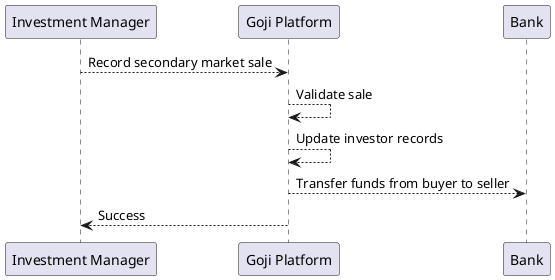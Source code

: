 @startuml
"Investment Manager" --> "Goji Platform": Record secondary market sale
"Goji Platform" --> "Goji Platform": Validate sale
"Goji Platform" --> "Goji Platform": Update investor records
"Goji Platform" --> Bank: Transfer funds from buyer to seller
"Goji Platform" --> "Investment Manager": Success
@enduml